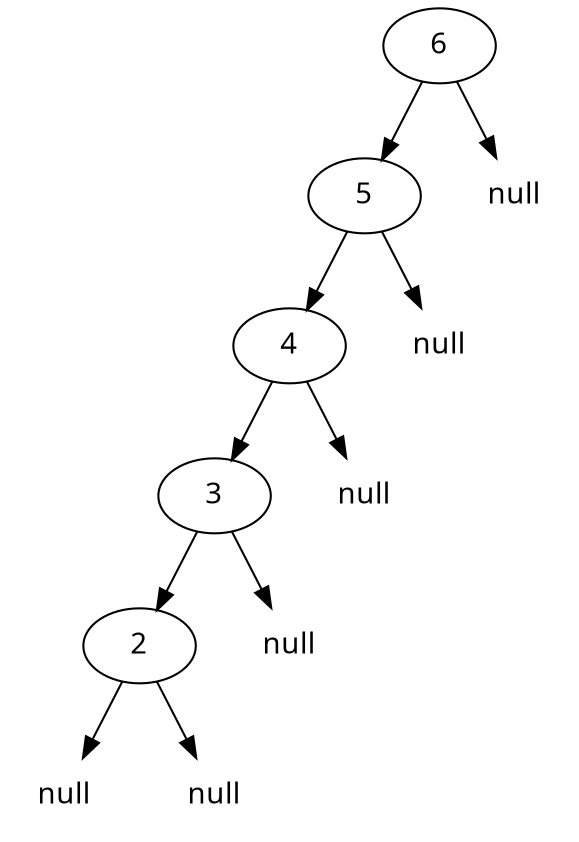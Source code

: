 digraph arbre {
    node [fontname="Courrier"];
    4 [label="2"];
    3 [label="3"];
    2 [label="4"];
    1 [label="5"];
    0 [label="6"];

    null01 [label="null" shape="plaintext"];
    null02 [label="null" shape="plaintext"];
    null03 [label="null" shape="plaintext"];
    null04 [label="null" shape="plaintext"];
    null05 [label="null" shape="plaintext"];
    null06 [label="null" shape="plaintext"];

    0 -> null01;
    0 -> 1;

    1 -> null02;
    1 -> 2;

    2 -> null03;
    2 -> 3;

    3 -> null04;
    3 -> 4;

    4 -> null05;
    4 -> null06;

}
